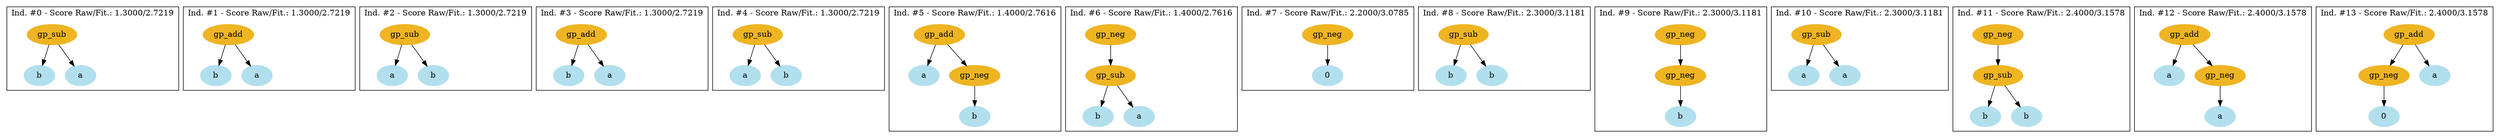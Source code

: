 digraph G {
subgraph cluster_cluster_0 {
label="Ind. #0 - Score Raw/Fit.: 1.3000/2.7219";
0 [color=goldenrod2, style=filled, label=gp_sub];
1 [color=lightblue2, style=filled, label=b];
2 [color=lightblue2, style=filled, label=a];
0 -> 2;
0 -> 1;
}

subgraph cluster_cluster_1 {
label="Ind. #1 - Score Raw/Fit.: 1.3000/2.7219";
3 [color=goldenrod2, style=filled, label=gp_add];
4 [color=lightblue2, style=filled, label=b];
5 [color=lightblue2, style=filled, label=a];
3 -> 5;
3 -> 4;
}

subgraph cluster_cluster_2 {
label="Ind. #2 - Score Raw/Fit.: 1.3000/2.7219";
6 [color=goldenrod2, style=filled, label=gp_sub];
7 [color=lightblue2, style=filled, label=a];
8 [color=lightblue2, style=filled, label=b];
6 -> 8;
6 -> 7;
}

subgraph cluster_cluster_3 {
label="Ind. #3 - Score Raw/Fit.: 1.3000/2.7219";
9 [color=goldenrod2, style=filled, label=gp_add];
10 [color=lightblue2, style=filled, label=b];
11 [color=lightblue2, style=filled, label=a];
9 -> 11;
9 -> 10;
}

subgraph cluster_cluster_4 {
label="Ind. #4 - Score Raw/Fit.: 1.3000/2.7219";
12 [color=goldenrod2, style=filled, label=gp_sub];
13 [color=lightblue2, style=filled, label=a];
14 [color=lightblue2, style=filled, label=b];
12 -> 14;
12 -> 13;
}

subgraph cluster_cluster_5 {
label="Ind. #5 - Score Raw/Fit.: 1.4000/2.7616";
15 [color=goldenrod2, style=filled, label=gp_add];
16 [color=lightblue2, style=filled, label=a];
17 [color=goldenrod2, style=filled, label=gp_neg];
18 [color=lightblue2, style=filled, label=b];
15 -> 17;
17 -> 18;
15 -> 16;
}

subgraph cluster_cluster_6 {
label="Ind. #6 - Score Raw/Fit.: 1.4000/2.7616";
19 [color=goldenrod2, style=filled, label=gp_neg];
20 [color=goldenrod2, style=filled, label=gp_sub];
21 [color=lightblue2, style=filled, label=b];
22 [color=lightblue2, style=filled, label=a];
19 -> 20;
20 -> 22;
20 -> 21;
}

subgraph cluster_cluster_7 {
label="Ind. #7 - Score Raw/Fit.: 2.2000/3.0785";
23 [color=goldenrod2, style=filled, label=gp_neg];
24 [color=lightblue2, style=filled, label=0];
23 -> 24;
}

subgraph cluster_cluster_8 {
label="Ind. #8 - Score Raw/Fit.: 2.3000/3.1181";
25 [color=goldenrod2, style=filled, label=gp_sub];
26 [color=lightblue2, style=filled, label=b];
27 [color=lightblue2, style=filled, label=b];
25 -> 27;
25 -> 26;
}

subgraph cluster_cluster_9 {
label="Ind. #9 - Score Raw/Fit.: 2.3000/3.1181";
28 [color=goldenrod2, style=filled, label=gp_neg];
29 [color=goldenrod2, style=filled, label=gp_neg];
30 [color=lightblue2, style=filled, label=b];
28 -> 29;
29 -> 30;
}

subgraph cluster_cluster_10 {
label="Ind. #10 - Score Raw/Fit.: 2.3000/3.1181";
31 [color=goldenrod2, style=filled, label=gp_sub];
32 [color=lightblue2, style=filled, label=a];
33 [color=lightblue2, style=filled, label=a];
31 -> 33;
31 -> 32;
}

subgraph cluster_cluster_11 {
label="Ind. #11 - Score Raw/Fit.: 2.4000/3.1578";
34 [color=goldenrod2, style=filled, label=gp_neg];
35 [color=goldenrod2, style=filled, label=gp_sub];
36 [color=lightblue2, style=filled, label=b];
37 [color=lightblue2, style=filled, label=b];
34 -> 35;
35 -> 37;
35 -> 36;
}

subgraph cluster_cluster_12 {
label="Ind. #12 - Score Raw/Fit.: 2.4000/3.1578";
38 [color=goldenrod2, style=filled, label=gp_add];
39 [color=lightblue2, style=filled, label=a];
40 [color=goldenrod2, style=filled, label=gp_neg];
41 [color=lightblue2, style=filled, label=a];
38 -> 40;
40 -> 41;
38 -> 39;
}

subgraph cluster_cluster_13 {
label="Ind. #13 - Score Raw/Fit.: 2.4000/3.1578";
42 [color=goldenrod2, style=filled, label=gp_add];
43 [color=goldenrod2, style=filled, label=gp_neg];
44 [color=lightblue2, style=filled, label=0];
45 [color=lightblue2, style=filled, label=a];
42 -> 45;
42 -> 43;
43 -> 44;
}

}
